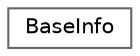 digraph "Graphical Class Hierarchy"
{
 // INTERACTIVE_SVG=YES
 // LATEX_PDF_SIZE
  bgcolor="transparent";
  edge [fontname=Helvetica,fontsize=10,labelfontname=Helvetica,labelfontsize=10];
  node [fontname=Helvetica,fontsize=10,shape=box,height=0.2,width=0.4];
  rankdir="LR";
  Node0 [label="BaseInfo",height=0.2,width=0.4,color="grey40", fillcolor="white", style="filled",URL="$de/d64/struct_base_info.html",tooltip="This class stores information about an inheritance relation."];
}
